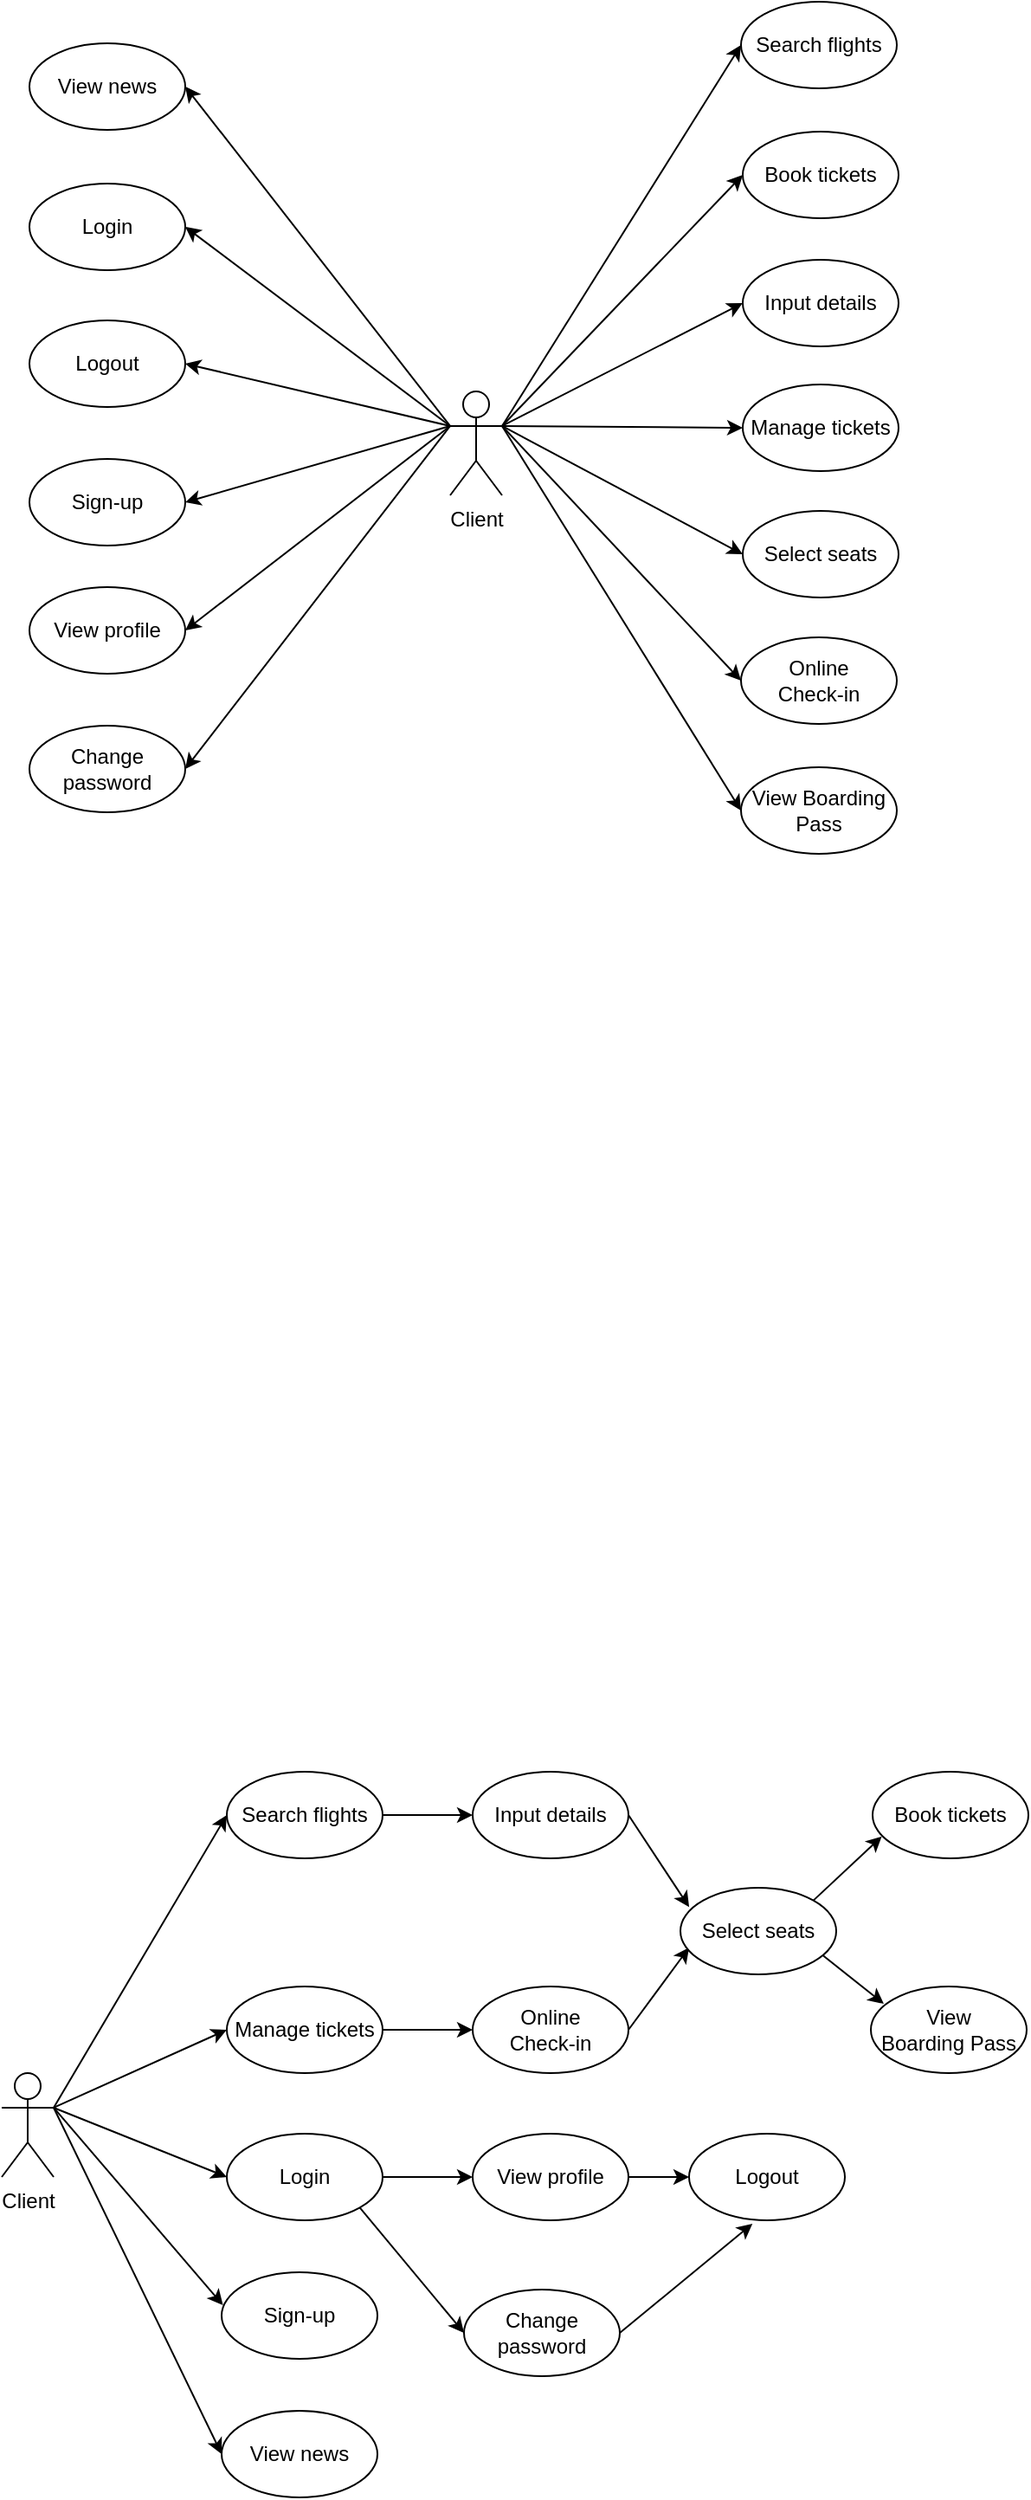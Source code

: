 <mxfile version="21.2.8" type="device">
  <diagram id="wFE0QG_FPsp0jaGvCLVb" name="Page-1">
    <mxGraphModel dx="1195" dy="703" grid="0" gridSize="10" guides="1" tooltips="1" connect="1" arrows="1" fold="1" page="1" pageScale="1" pageWidth="850" pageHeight="1100" math="0" shadow="0">
      <root>
        <mxCell id="0" />
        <mxCell id="1" parent="0" />
        <mxCell id="krENzpeuLF1vCz7CGpB7-21" style="rounded=0;orthogonalLoop=1;jettySize=auto;html=1;exitX=1;exitY=0.333;exitDx=0;exitDy=0;exitPerimeter=0;entryX=0;entryY=0.5;entryDx=0;entryDy=0;" edge="1" parent="1" source="krENzpeuLF1vCz7CGpB7-5" target="krENzpeuLF1vCz7CGpB7-11">
          <mxGeometry relative="1" as="geometry" />
        </mxCell>
        <mxCell id="krENzpeuLF1vCz7CGpB7-22" style="rounded=0;orthogonalLoop=1;jettySize=auto;html=1;exitX=1;exitY=0.333;exitDx=0;exitDy=0;exitPerimeter=0;entryX=0;entryY=0.5;entryDx=0;entryDy=0;" edge="1" parent="1" source="krENzpeuLF1vCz7CGpB7-5" target="krENzpeuLF1vCz7CGpB7-12">
          <mxGeometry relative="1" as="geometry" />
        </mxCell>
        <mxCell id="krENzpeuLF1vCz7CGpB7-23" style="rounded=0;orthogonalLoop=1;jettySize=auto;html=1;exitX=1;exitY=0.333;exitDx=0;exitDy=0;exitPerimeter=0;entryX=0;entryY=0.5;entryDx=0;entryDy=0;" edge="1" parent="1" source="krENzpeuLF1vCz7CGpB7-5" target="krENzpeuLF1vCz7CGpB7-13">
          <mxGeometry relative="1" as="geometry" />
        </mxCell>
        <mxCell id="krENzpeuLF1vCz7CGpB7-24" style="rounded=0;orthogonalLoop=1;jettySize=auto;html=1;exitX=1;exitY=0.333;exitDx=0;exitDy=0;exitPerimeter=0;entryX=0;entryY=0.5;entryDx=0;entryDy=0;" edge="1" parent="1" source="krENzpeuLF1vCz7CGpB7-5" target="krENzpeuLF1vCz7CGpB7-19">
          <mxGeometry relative="1" as="geometry" />
        </mxCell>
        <mxCell id="krENzpeuLF1vCz7CGpB7-25" style="rounded=0;orthogonalLoop=1;jettySize=auto;html=1;exitX=1;exitY=0.333;exitDx=0;exitDy=0;exitPerimeter=0;entryX=0;entryY=0.5;entryDx=0;entryDy=0;" edge="1" parent="1" source="krENzpeuLF1vCz7CGpB7-5" target="krENzpeuLF1vCz7CGpB7-20">
          <mxGeometry relative="1" as="geometry" />
        </mxCell>
        <mxCell id="krENzpeuLF1vCz7CGpB7-26" style="rounded=0;orthogonalLoop=1;jettySize=auto;html=1;exitX=0;exitY=0.333;exitDx=0;exitDy=0;exitPerimeter=0;entryX=1;entryY=0.5;entryDx=0;entryDy=0;" edge="1" parent="1" source="krENzpeuLF1vCz7CGpB7-5" target="krENzpeuLF1vCz7CGpB7-18">
          <mxGeometry relative="1" as="geometry" />
        </mxCell>
        <mxCell id="krENzpeuLF1vCz7CGpB7-27" style="rounded=0;orthogonalLoop=1;jettySize=auto;html=1;exitX=0;exitY=0.333;exitDx=0;exitDy=0;exitPerimeter=0;entryX=1;entryY=0.5;entryDx=0;entryDy=0;" edge="1" parent="1" source="krENzpeuLF1vCz7CGpB7-5" target="krENzpeuLF1vCz7CGpB7-14">
          <mxGeometry relative="1" as="geometry" />
        </mxCell>
        <mxCell id="krENzpeuLF1vCz7CGpB7-28" style="rounded=0;orthogonalLoop=1;jettySize=auto;html=1;exitX=0;exitY=0.333;exitDx=0;exitDy=0;exitPerimeter=0;entryX=1;entryY=0.5;entryDx=0;entryDy=0;" edge="1" parent="1" source="krENzpeuLF1vCz7CGpB7-5" target="krENzpeuLF1vCz7CGpB7-15">
          <mxGeometry relative="1" as="geometry" />
        </mxCell>
        <mxCell id="krENzpeuLF1vCz7CGpB7-29" style="rounded=0;orthogonalLoop=1;jettySize=auto;html=1;exitX=0;exitY=0.333;exitDx=0;exitDy=0;exitPerimeter=0;entryX=1;entryY=0.5;entryDx=0;entryDy=0;" edge="1" parent="1" source="krENzpeuLF1vCz7CGpB7-5" target="krENzpeuLF1vCz7CGpB7-16">
          <mxGeometry relative="1" as="geometry" />
        </mxCell>
        <mxCell id="krENzpeuLF1vCz7CGpB7-30" style="rounded=0;orthogonalLoop=1;jettySize=auto;html=1;exitX=0;exitY=0.333;exitDx=0;exitDy=0;exitPerimeter=0;entryX=1;entryY=0.5;entryDx=0;entryDy=0;" edge="1" parent="1" source="krENzpeuLF1vCz7CGpB7-5" target="krENzpeuLF1vCz7CGpB7-17">
          <mxGeometry relative="1" as="geometry" />
        </mxCell>
        <mxCell id="krENzpeuLF1vCz7CGpB7-54" style="rounded=0;orthogonalLoop=1;jettySize=auto;html=1;exitX=1;exitY=0.333;exitDx=0;exitDy=0;exitPerimeter=0;entryX=0;entryY=0.5;entryDx=0;entryDy=0;" edge="1" parent="1" source="krENzpeuLF1vCz7CGpB7-5" target="krENzpeuLF1vCz7CGpB7-53">
          <mxGeometry relative="1" as="geometry" />
        </mxCell>
        <mxCell id="krENzpeuLF1vCz7CGpB7-65" style="rounded=0;orthogonalLoop=1;jettySize=auto;html=1;exitX=1;exitY=0.333;exitDx=0;exitDy=0;exitPerimeter=0;entryX=0;entryY=0.5;entryDx=0;entryDy=0;" edge="1" parent="1" source="krENzpeuLF1vCz7CGpB7-5" target="krENzpeuLF1vCz7CGpB7-64">
          <mxGeometry relative="1" as="geometry" />
        </mxCell>
        <mxCell id="krENzpeuLF1vCz7CGpB7-110" style="rounded=0;orthogonalLoop=1;jettySize=auto;html=1;exitX=0;exitY=0.333;exitDx=0;exitDy=0;exitPerimeter=0;entryX=1;entryY=0.5;entryDx=0;entryDy=0;" edge="1" parent="1" source="krENzpeuLF1vCz7CGpB7-5" target="krENzpeuLF1vCz7CGpB7-109">
          <mxGeometry relative="1" as="geometry" />
        </mxCell>
        <mxCell id="krENzpeuLF1vCz7CGpB7-5" value="Client" style="shape=umlActor;verticalLabelPosition=bottom;verticalAlign=top;html=1;outlineConnect=0;" vertex="1" parent="1">
          <mxGeometry x="370" y="400" width="30" height="60" as="geometry" />
        </mxCell>
        <mxCell id="krENzpeuLF1vCz7CGpB7-11" value="Search flights" style="ellipse;whiteSpace=wrap;html=1;" vertex="1" parent="1">
          <mxGeometry x="538" y="175" width="90" height="50" as="geometry" />
        </mxCell>
        <mxCell id="krENzpeuLF1vCz7CGpB7-12" value="Book tickets" style="ellipse;whiteSpace=wrap;html=1;" vertex="1" parent="1">
          <mxGeometry x="539" y="250" width="90" height="50" as="geometry" />
        </mxCell>
        <mxCell id="krENzpeuLF1vCz7CGpB7-13" value="Manage tickets" style="ellipse;whiteSpace=wrap;html=1;" vertex="1" parent="1">
          <mxGeometry x="539" y="396" width="90" height="50" as="geometry" />
        </mxCell>
        <mxCell id="krENzpeuLF1vCz7CGpB7-14" value="Login" style="ellipse;whiteSpace=wrap;html=1;" vertex="1" parent="1">
          <mxGeometry x="127" y="280" width="90" height="50" as="geometry" />
        </mxCell>
        <mxCell id="krENzpeuLF1vCz7CGpB7-15" value="Logout" style="ellipse;whiteSpace=wrap;html=1;" vertex="1" parent="1">
          <mxGeometry x="127" y="359" width="90" height="50" as="geometry" />
        </mxCell>
        <mxCell id="krENzpeuLF1vCz7CGpB7-16" value="View profile" style="ellipse;whiteSpace=wrap;html=1;" vertex="1" parent="1">
          <mxGeometry x="127" y="513" width="90" height="50" as="geometry" />
        </mxCell>
        <mxCell id="krENzpeuLF1vCz7CGpB7-17" value="Change password" style="ellipse;whiteSpace=wrap;html=1;" vertex="1" parent="1">
          <mxGeometry x="127" y="593" width="90" height="50" as="geometry" />
        </mxCell>
        <mxCell id="krENzpeuLF1vCz7CGpB7-18" value="View news" style="ellipse;whiteSpace=wrap;html=1;" vertex="1" parent="1">
          <mxGeometry x="127" y="199" width="90" height="50" as="geometry" />
        </mxCell>
        <mxCell id="krENzpeuLF1vCz7CGpB7-19" value="Online&lt;br&gt;Check-in" style="ellipse;whiteSpace=wrap;html=1;" vertex="1" parent="1">
          <mxGeometry x="538" y="542" width="90" height="50" as="geometry" />
        </mxCell>
        <mxCell id="krENzpeuLF1vCz7CGpB7-20" value="View Boarding Pass" style="ellipse;whiteSpace=wrap;html=1;" vertex="1" parent="1">
          <mxGeometry x="538" y="617" width="90" height="50" as="geometry" />
        </mxCell>
        <mxCell id="krENzpeuLF1vCz7CGpB7-53" value="Select seats" style="ellipse;whiteSpace=wrap;html=1;" vertex="1" parent="1">
          <mxGeometry x="539" y="469" width="90" height="50" as="geometry" />
        </mxCell>
        <mxCell id="krENzpeuLF1vCz7CGpB7-64" value="Input details" style="ellipse;whiteSpace=wrap;html=1;" vertex="1" parent="1">
          <mxGeometry x="539" y="324" width="90" height="50" as="geometry" />
        </mxCell>
        <mxCell id="krENzpeuLF1vCz7CGpB7-80" style="rounded=0;orthogonalLoop=1;jettySize=auto;html=1;exitX=1;exitY=0.333;exitDx=0;exitDy=0;exitPerimeter=0;entryX=0;entryY=0.5;entryDx=0;entryDy=0;" edge="1" parent="1" source="krENzpeuLF1vCz7CGpB7-85" target="krENzpeuLF1vCz7CGpB7-88">
          <mxGeometry relative="1" as="geometry" />
        </mxCell>
        <mxCell id="krENzpeuLF1vCz7CGpB7-81" style="rounded=0;orthogonalLoop=1;jettySize=auto;html=1;exitX=1;exitY=0.333;exitDx=0;exitDy=0;exitPerimeter=0;entryX=0;entryY=0.5;entryDx=0;entryDy=0;" edge="1" parent="1" source="krENzpeuLF1vCz7CGpB7-85" target="krENzpeuLF1vCz7CGpB7-91">
          <mxGeometry relative="1" as="geometry" />
        </mxCell>
        <mxCell id="krENzpeuLF1vCz7CGpB7-82" style="rounded=0;orthogonalLoop=1;jettySize=auto;html=1;exitX=1;exitY=0.333;exitDx=0;exitDy=0;exitPerimeter=0;entryX=0;entryY=0.5;entryDx=0;entryDy=0;" edge="1" parent="1" source="krENzpeuLF1vCz7CGpB7-85" target="krENzpeuLF1vCz7CGpB7-102">
          <mxGeometry relative="1" as="geometry" />
        </mxCell>
        <mxCell id="krENzpeuLF1vCz7CGpB7-83" style="rounded=0;orthogonalLoop=1;jettySize=auto;html=1;exitX=1;exitY=0.333;exitDx=0;exitDy=0;exitPerimeter=0;entryX=0;entryY=0.5;entryDx=0;entryDy=0;" edge="1" parent="1" source="krENzpeuLF1vCz7CGpB7-85" target="krENzpeuLF1vCz7CGpB7-92">
          <mxGeometry relative="1" as="geometry" />
        </mxCell>
        <mxCell id="krENzpeuLF1vCz7CGpB7-84" style="rounded=0;orthogonalLoop=1;jettySize=auto;html=1;exitX=1;exitY=0.333;exitDx=0;exitDy=0;exitPerimeter=0;entryX=0.009;entryY=0.38;entryDx=0;entryDy=0;entryPerimeter=0;" edge="1" parent="1" source="krENzpeuLF1vCz7CGpB7-85" target="krENzpeuLF1vCz7CGpB7-108">
          <mxGeometry relative="1" as="geometry" />
        </mxCell>
        <mxCell id="krENzpeuLF1vCz7CGpB7-85" value="Client" style="shape=umlActor;verticalLabelPosition=bottom;verticalAlign=top;html=1;outlineConnect=0;" vertex="1" parent="1">
          <mxGeometry x="111" y="1371" width="30" height="60" as="geometry" />
        </mxCell>
        <mxCell id="krENzpeuLF1vCz7CGpB7-86" style="rounded=0;orthogonalLoop=1;jettySize=auto;html=1;exitX=1;exitY=0.5;exitDx=0;exitDy=0;entryX=0.056;entryY=0.223;entryDx=0;entryDy=0;entryPerimeter=0;" edge="1" parent="1" source="krENzpeuLF1vCz7CGpB7-99" target="krENzpeuLF1vCz7CGpB7-98">
          <mxGeometry relative="1" as="geometry" />
        </mxCell>
        <mxCell id="krENzpeuLF1vCz7CGpB7-87" style="rounded=0;orthogonalLoop=1;jettySize=auto;html=1;exitX=1;exitY=0.5;exitDx=0;exitDy=0;entryX=0;entryY=0.5;entryDx=0;entryDy=0;" edge="1" parent="1" source="krENzpeuLF1vCz7CGpB7-88" target="krENzpeuLF1vCz7CGpB7-99">
          <mxGeometry relative="1" as="geometry" />
        </mxCell>
        <mxCell id="krENzpeuLF1vCz7CGpB7-88" value="Search flights" style="ellipse;whiteSpace=wrap;html=1;" vertex="1" parent="1">
          <mxGeometry x="241" y="1197" width="90" height="50" as="geometry" />
        </mxCell>
        <mxCell id="krENzpeuLF1vCz7CGpB7-89" value="Book tickets" style="ellipse;whiteSpace=wrap;html=1;" vertex="1" parent="1">
          <mxGeometry x="614" y="1197" width="90" height="50" as="geometry" />
        </mxCell>
        <mxCell id="krENzpeuLF1vCz7CGpB7-90" style="edgeStyle=orthogonalEdgeStyle;rounded=0;orthogonalLoop=1;jettySize=auto;html=1;exitX=1;exitY=0.5;exitDx=0;exitDy=0;entryX=0;entryY=0.5;entryDx=0;entryDy=0;" edge="1" parent="1" source="krENzpeuLF1vCz7CGpB7-91" target="krENzpeuLF1vCz7CGpB7-95">
          <mxGeometry relative="1" as="geometry" />
        </mxCell>
        <mxCell id="krENzpeuLF1vCz7CGpB7-91" value="Manage tickets" style="ellipse;whiteSpace=wrap;html=1;" vertex="1" parent="1">
          <mxGeometry x="241" y="1321" width="90" height="50" as="geometry" />
        </mxCell>
        <mxCell id="krENzpeuLF1vCz7CGpB7-92" value="View news" style="ellipse;whiteSpace=wrap;html=1;" vertex="1" parent="1">
          <mxGeometry x="238" y="1566" width="90" height="50" as="geometry" />
        </mxCell>
        <mxCell id="krENzpeuLF1vCz7CGpB7-93" style="rounded=0;orthogonalLoop=1;jettySize=auto;html=1;exitX=1;exitY=0.5;exitDx=0;exitDy=0;entryX=0.056;entryY=0.69;entryDx=0;entryDy=0;entryPerimeter=0;" edge="1" parent="1" source="krENzpeuLF1vCz7CGpB7-95" target="krENzpeuLF1vCz7CGpB7-98">
          <mxGeometry relative="1" as="geometry" />
        </mxCell>
        <mxCell id="krENzpeuLF1vCz7CGpB7-94" style="rounded=0;orthogonalLoop=1;jettySize=auto;html=1;exitX=0.898;exitY=0.757;exitDx=0;exitDy=0;entryX=0.083;entryY=0.2;entryDx=0;entryDy=0;exitPerimeter=0;entryPerimeter=0;" edge="1" parent="1" source="krENzpeuLF1vCz7CGpB7-98" target="krENzpeuLF1vCz7CGpB7-96">
          <mxGeometry relative="1" as="geometry" />
        </mxCell>
        <mxCell id="krENzpeuLF1vCz7CGpB7-95" value="Online&lt;br&gt;Check-in" style="ellipse;whiteSpace=wrap;html=1;" vertex="1" parent="1">
          <mxGeometry x="383" y="1321" width="90" height="50" as="geometry" />
        </mxCell>
        <mxCell id="krENzpeuLF1vCz7CGpB7-96" value="View &lt;br&gt;Boarding Pass" style="ellipse;whiteSpace=wrap;html=1;" vertex="1" parent="1">
          <mxGeometry x="613" y="1321" width="90" height="50" as="geometry" />
        </mxCell>
        <mxCell id="krENzpeuLF1vCz7CGpB7-97" style="rounded=0;orthogonalLoop=1;jettySize=auto;html=1;exitX=1;exitY=0;exitDx=0;exitDy=0;entryX=0.059;entryY=0.747;entryDx=0;entryDy=0;entryPerimeter=0;" edge="1" parent="1" source="krENzpeuLF1vCz7CGpB7-98" target="krENzpeuLF1vCz7CGpB7-89">
          <mxGeometry relative="1" as="geometry" />
        </mxCell>
        <mxCell id="krENzpeuLF1vCz7CGpB7-98" value="Select seats" style="ellipse;whiteSpace=wrap;html=1;" vertex="1" parent="1">
          <mxGeometry x="503" y="1264" width="90" height="50" as="geometry" />
        </mxCell>
        <mxCell id="krENzpeuLF1vCz7CGpB7-99" value="Input details" style="ellipse;whiteSpace=wrap;html=1;" vertex="1" parent="1">
          <mxGeometry x="383" y="1197" width="90" height="50" as="geometry" />
        </mxCell>
        <mxCell id="krENzpeuLF1vCz7CGpB7-100" style="rounded=0;orthogonalLoop=1;jettySize=auto;html=1;exitX=1;exitY=0.5;exitDx=0;exitDy=0;entryX=0;entryY=0.5;entryDx=0;entryDy=0;" edge="1" parent="1" source="krENzpeuLF1vCz7CGpB7-102" target="krENzpeuLF1vCz7CGpB7-105">
          <mxGeometry relative="1" as="geometry" />
        </mxCell>
        <mxCell id="krENzpeuLF1vCz7CGpB7-101" style="rounded=0;orthogonalLoop=1;jettySize=auto;html=1;exitX=1;exitY=1;exitDx=0;exitDy=0;entryX=0;entryY=0.5;entryDx=0;entryDy=0;" edge="1" parent="1" source="krENzpeuLF1vCz7CGpB7-102" target="krENzpeuLF1vCz7CGpB7-107">
          <mxGeometry relative="1" as="geometry" />
        </mxCell>
        <mxCell id="krENzpeuLF1vCz7CGpB7-102" value="Login" style="ellipse;whiteSpace=wrap;html=1;direction=east;" vertex="1" parent="1">
          <mxGeometry x="241" y="1406" width="90" height="50" as="geometry" />
        </mxCell>
        <mxCell id="krENzpeuLF1vCz7CGpB7-103" value="Logout" style="ellipse;whiteSpace=wrap;html=1;direction=east;" vertex="1" parent="1">
          <mxGeometry x="508" y="1406" width="90" height="50" as="geometry" />
        </mxCell>
        <mxCell id="krENzpeuLF1vCz7CGpB7-104" style="rounded=0;orthogonalLoop=1;jettySize=auto;html=1;exitX=1;exitY=0.5;exitDx=0;exitDy=0;entryX=0;entryY=0.5;entryDx=0;entryDy=0;" edge="1" parent="1" source="krENzpeuLF1vCz7CGpB7-105" target="krENzpeuLF1vCz7CGpB7-103">
          <mxGeometry relative="1" as="geometry" />
        </mxCell>
        <mxCell id="krENzpeuLF1vCz7CGpB7-105" value="View profile" style="ellipse;whiteSpace=wrap;html=1;direction=east;" vertex="1" parent="1">
          <mxGeometry x="383" y="1406" width="90" height="50" as="geometry" />
        </mxCell>
        <mxCell id="krENzpeuLF1vCz7CGpB7-106" style="rounded=0;orthogonalLoop=1;jettySize=auto;html=1;exitX=1;exitY=0.5;exitDx=0;exitDy=0;entryX=0.407;entryY=1.04;entryDx=0;entryDy=0;entryPerimeter=0;" edge="1" parent="1" source="krENzpeuLF1vCz7CGpB7-107" target="krENzpeuLF1vCz7CGpB7-103">
          <mxGeometry relative="1" as="geometry" />
        </mxCell>
        <mxCell id="krENzpeuLF1vCz7CGpB7-107" value="Change password" style="ellipse;whiteSpace=wrap;html=1;direction=east;" vertex="1" parent="1">
          <mxGeometry x="378" y="1496" width="90" height="50" as="geometry" />
        </mxCell>
        <mxCell id="krENzpeuLF1vCz7CGpB7-108" value="Sign-up" style="ellipse;whiteSpace=wrap;html=1;" vertex="1" parent="1">
          <mxGeometry x="238" y="1486" width="90" height="50" as="geometry" />
        </mxCell>
        <mxCell id="krENzpeuLF1vCz7CGpB7-109" value="Sign-up" style="ellipse;whiteSpace=wrap;html=1;" vertex="1" parent="1">
          <mxGeometry x="127" y="439" width="90" height="50" as="geometry" />
        </mxCell>
      </root>
    </mxGraphModel>
  </diagram>
</mxfile>
